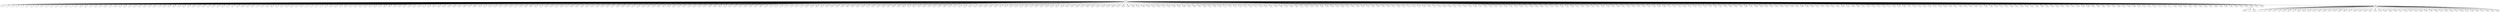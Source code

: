 digraph {
	0 [label = 0]
	1 [label = 1]
	2 [label = 2]
	3 [label = 3]
	4 [label = 4]
	5 [label = 5]
	6 [label = 6]
	7 [label = 7]
	8 [label = 8]
	9 [label = 9]
	10 [label = 10]
	11 [label = 11]
	12 [label = 12]
	13 [label = 13]
	14 [label = 14]
	15 [label = 15]
	16 [label = 16]
	17 [label = 17]
	18 [label = 18]
	19 [label = 19]
	20 [label = 20]
	21 [label = 21]
	22 [label = 22]
	23 [label = 23]
	24 [label = 24]
	25 [label = 25]
	26 [label = 26]
	27 [label = 27]
	28 [label = 28]
	29 [label = 29]
	30 [label = 30]
	31 [label = 31]
	32 [label = 32]
	33 [label = 33]
	34 [label = 34]
	35 [label = 35]
	36 [label = 36]
	37 [label = 37]
	38 [label = 38]
	39 [label = 39]
	40 [label = 40]
	41 [label = 41]
	42 [label = 42]
	43 [label = 43]
	44 [label = 44]
	45 [label = 45]
	46 [label = 46]
	47 [label = 47]
	48 [label = 48]
	49 [label = 49]
	50 [label = 50]
	51 [label = 51]
	52 [label = 52]
	53 [label = 53]
	54 [label = 54]
	55 [label = 55]
	56 [label = 56]
	57 [label = 57]
	58 [label = 58]
	59 [label = 59]
	60 [label = 60]
	61 [label = 61]
	62 [label = 62]
	63 [label = 63]
	64 [label = 64]
	65 [label = 65]
	66 [label = 66]
	67 [label = 67]
	68 [label = 68]
	69 [label = 69]
	70 [label = 70]
	71 [label = 71]
	72 [label = 72]
	73 [label = 73]
	74 [label = 74]
	75 [label = 75]
	76 [label = 76]
	77 [label = 77]
	78 [label = 78]
	79 [label = 79]
	80 [label = 80]
	81 [label = 81]
	82 [label = 82]
	83 [label = 83]
	84 [label = 84]
	85 [label = 85]
	86 [label = 86]
	87 [label = 87]
	88 [label = 88]
	89 [label = 89]
	90 [label = 90]
	91 [label = 91]
	92 [label = 92]
	93 [label = 93]
	94 [label = 94]
	95 [label = 95]
	96 [label = 96]
	97 [label = 97]
	98 [label = 98]
	99 [label = 99]
	100 [label = 100]
	101 [label = 101]
	102 [label = 102]
	103 [label = 103]
	104 [label = 104]
	105 [label = 105]
	106 [label = 106]
	107 [label = 107]
	108 [label = 108]
	109 [label = 109]
	110 [label = 110]
	111 [label = 111]
	112 [label = 112]
	113 [label = 113]
	114 [label = 114]
	115 [label = 115]
	116 [label = 116]
	117 [label = 117]
	118 [label = 118]
	119 [label = 119]
	120 [label = 120]
	121 [label = 121]
	122 [label = 122]
	123 [label = 123]
	124 [label = 124]
	125 [label = 125]
	126 [label = 126]
	127 [label = 127]
	128 [label = 128]
	129 [label = 129]
	130 [label = 130]
	131 [label = 131]
	132 [label = 132]
	133 [label = 133]
	134 [label = 134]
	135 [label = 135]
	136 [label = 136]
	137 [label = 137]
	138 [label = 138]
	139 [label = 139]
	140 [label = 140]
	141 [label = 141]
	142 [label = 142]
	143 [label = 143]
	144 [label = 144]
	145 [label = 145]
	146 [label = 146]
	147 [label = 147]
	148 [label = 148]
	149 [label = 149]
	150 [label = 150]
	151 [label = 151]
	152 [label = 152]
	153 [label = 153]
	154 [label = 154]
	155 [label = 155]
	156 [label = 156]
	157 [label = 157]
	158 [label = 158]
	159 [label = 159]
	160 [label = 160]
	161 [label = 161]
	162 [label = 162]
	163 [label = 163]
	164 [label = 164]
	165 [label = 165]
	166 [label = 166]
	167 [label = 167]
	168 [label = 168]
	169 [label = 169]
	170 [label = 170]
	171 [label = 171]
	172 [label = 172]
	173 [label = 173]
	174 [label = 174]
	175 [label = 175]
	176 [label = 176]
	177 [label = 177]
	178 [label = 178]
	179 [label = 179]
	180 [label = 180]
	181 [label = 181]
	182 [label = 182]
	183 [label = 183]
	184 [label = 184]
	185 [label = 185]
	186 [label = 186]
	187 [label = 187]
	188 [label = 188]
	189 [label = 189]
	190 [label = 190]
	191 [label = 191]
	192 [label = 192]
	193 [label = 193]
	194 [label = 194]
	195 [label = 195]
	196 [label = 196]
	197 [label = 197]
	198 [label = 198]
	199 [label = 199]
	200 [label = 200]
	201 [label = 201]
	202 [label = 202]
	203 [label = 203]
	204 [label = 204]
	205 [label = 205]
	206 [label = 206]
	207 [label = 207]
	208 [label = 208]
	209 [label = 209]
	210 [label = 210]
	211 [label = 211]
	212 [label = 212]
	213 [label = 213]
	214 [label = 214]
	215 [label = 215]
	216 [label = 216]
	217 [label = 217]
	218 [label = 218]
	219 [label = 219]
	220 [label = 220]
	221 [label = 221]
	222 [label = 222]
	223 [label = 223]
	224 [label = 224]
	225 [label = 225]
	226 [label = 226]
	227 [label = 227]
	228 [label = 228]
	229 [label = 229]
	230 [label = 230]
	231 [label = 231]
	232 [label = 232]
	233 [label = 233]
	234 [label = 234]
	235 [label = 235]
	236 [label = 236]
	237 [label = 237]
	238 [label = 238]
	239 [label = 239]
	240 [label = 240]
	241 [label = 241]
	242 [label = 242]
	243 [label = 243]
	244 [label = 244]
	245 [label = 245]
	246 [label = 246]
	247 [label = 247]
	248 [label = 248]
	249 [label = 249]
	250 [label = 250]
	251 [label = 251]
	252 [label = 252]
	253 [label = 253]
	254 [label = 254]
	255 [label = 255]
	256 [label = 256]
	257 [label = 257]
	258 [label = 258]
	259 [label = 259]
	260 [label = 260]
	261 [label = 261]
	262 [label = 262]
	263 [label = 263]
	264 [label = 264]
	265 [label = 265]
	266 [label = 266]
	267 [label = 267]
	268 [label = 268]
	269 [label = 269]
	270 [label = 270]
	271 [label = 271]
	272 [label = 272]
	273 [label = 273]
	274 [label = 274]
	275 [label = 275]
	276 [label = 276]
	277 [label = 277]
	278 [label = 278]
	279 [label = 279]
	280 [label = 280]
	281 [label = 281]
	282 [label = 282]
	283 [label = 283]
	284 [label = 284]
	285 [label = 285]
	286 [label = 286]
	287 [label = 287]
	288 [label = 288]
	289 [label = 289]
	290 [label = 290]
	291 [label = 291]
	292 [label = 292]
	293 [label = 293]
	294 [label = 294]
	295 [label = 295]
	296 [label = 296]
	297 [label = 297]
	298 [label = 298]
	299 [label = 299]
	300 [label = 300]
	301 [label = 301]
	302 [label = 302]
	303 [label = 303]
	304 [label = 304]
	305 [label = 305]
	306 [label = 306]
	307 [label = 307]
	308 [label = 308]
	309 [label = 309]
	310 [label = 310]
	311 [label = 311]
	312 [label = 312]
	313 [label = 313]
	314 [label = 314]
	315 [label = 315]
	316 [label = 316]
	317 [label = 317]
	318 [label = 318]
	319 [label = 319]
	320 [label = 320]
	321 [label = 321]
	322 [label = 322]
	323 [label = 323]
	324 [label = 324]
	325 [label = 325]
	326 [label = 326]
	327 [label = 327]
	328 [label = 328]
	329 [label = 329]
	330 [label = 330]
	331 [label = 331]
	332 [label = 332]
	333 [label = 333]
	334 [label = 334]
	335 [label = 335]
	336 [label = 336]
	337 [label = 337]
	338 [label = 338]
	339 [label = 339]
	340 [label = 340]
	341 [label = 341]
	342 [label = 342]
	343 [label = 343]
	344 [label = 344]
	345 [label = 345]
	346 [label = 346]
	347 [label = 347]
	348 [label = 348]
	349 [label = 349]
	350 [label = 350]
	351 [label = 351]
	352 [label = 352]
	353 [label = 353]
	354 [label = 354]
	355 [label = 355]
	356 [label = 356]
	357 [label = 357]
	358 [label = 358]
	359 [label = 359]
	360 [label = 360]
	361 [label = 361]
	362 [label = 362]
	363 [label = 363]
	364 [label = 364]
	365 [label = 365]
	366 [label = 366]
	367 [label = 367]
	368 [label = 368]
	369 [label = 369]
	370 [label = 370]
	371 [label = 371]
	372 [label = 372]
	373 [label = 373]
	374 [label = 374]
	375 [label = 375]
	376 [label = 376]
	377 [label = 377]
	378 [label = 378]
	379 [label = 379]
	380 [label = 380]
	381 [label = 381]
	382 [label = 382]
	383 [label = 383]
	384 [label = 384]
	385 [label = 385]
	386 [label = 386]
	387 [label = 387]
	388 [label = 388]
	389 [label = 389]
	390 [label = 390]
	391 [label = 391]
	392 [label = 392]
	393 [label = 393]
	394 [label = 394]
	395 [label = 395]
	396 [label = 396]
	397 [label = 397]
	398 [label = 398]
	399 [label = 399]
	400 [label = 400]
	401 [label = 401]
	402 [label = 402]
	403 [label = 403]
	404 [label = 404]
	405 [label = 405]
	406 [label = 406]
	407 [label = 407]
	408 [label = 408]
	409 [label = 409]
	410 [label = 410]
	411 [label = 411]
	412 [label = 412]
	413 [label = 413]
	414 [label = 414]
	415 [label = 415]
	416 [label = 416]
	417 [label = 417]
	418 [label = 418]
	419 [label = 419]
	420 [label = 420]
	421 [label = 421]
	422 [label = 422]
	423 [label = 423]
	424 [label = 424]
	425 [label = 425]
	426 [label = 426]
	427 [label = 427]
	428 [label = 428]
	429 [label = 429]
	430 [label = 430]
	431 [label = 431]
	432 [label = 432]
	433 [label = 433]
	434 [label = 434]
	435 [label = 435]
	436 [label = 436]
	437 [label = 437]
	438 [label = 438]
	439 [label = 439]
	440 [label = 440]
	441 [label = 441]
	442 [label = 442]
	443 [label = 443]
	444 [label = 444]
	445 [label = 445]
	446 [label = 446]
	447 [label = 447]
	448 [label = 448]
	449 [label = 449]
	450 [label = 450]
	451 [label = 451]
	452 [label = 452]
	453 [label = 453]
	454 [label = 454]
	455 [label = 455]
	456 [label = 456]
	457 [label = 457]
	458 [label = 458]
	459 [label = 459]
	460 [label = 460]
	461 [label = 461]
	462 [label = 462]
	463 [label = 463]
	464 [label = 464]
	465 [label = 465]
	466 [label = 466]
	467 [label = 467]
	468 [label = 468]
	469 [label = 469]
	470 [label = 470]
	471 [label = 471]
	472 [label = 472]
	473 [label = 473]
	474 [label = 474]
	475 [label = 475]
	476 [label = 476]
	477 [label = 477]
	478 [label = 478]
	479 [label = 479]
	480 [label = 480]
	481 [label = 481]
	482 [label = 482]
	483 [label = 483]
	484 [label = 484]
	485 [label = 485]
	486 [label = 486]
	487 [label = 487]
	488 [label = 488]
	489 [label = 489]
	490 [label = 490]
	491 [label = 491]
	492 [label = 492]
	493 [label = 493]
	494 [label = 494]
	495 [label = 495]
	496 [label = 496]
	497 [label = 497]
	498 [label = 498]
	499 [label = 499]
	241->1;
	241->2;
	241->5;
	241->11;
	241->14;
	241->20;
	241->28;
	241->29;
	241->44;
	241->45;
	241->51;
	241->52;
	241->54;
	241->56;
	241->60;
	241->67;
	241->83;
	241->84;
	241->85;
	241->87;
	241->90;
	241->93;
	241->96;
	241->98;
	241->101;
	241->114;
	241->127;
	241->141;
	241->143;
	241->145;
	241->152;
	241->170;
	241->179;
	241->192;
	241->193;
	241->204;
	241->207;
	241->212;
	241->215;
	241->216;
	241->220;
	241->223;
	241->224;
	241->225;
	241->235;
	241->246;
	241->247;
	241->249;
	241->250;
	241->251;
	241->252;
	241->255;
	241->257;
	241->258;
	241->259;
	241->260;
	241->262;
	241->263;
	241->265;
	241->268;
	241->269;
	241->272;
	241->274;
	241->275;
	241->276;
	241->277;
	241->280;
	241->281;
	241->282;
	241->283;
	241->285;
	241->286;
	241->287;
	241->288;
	241->289;
	241->291;
	241->294;
	241->296;
	241->297;
	241->299;
	241->300;
	241->302;
	241->303;
	241->304;
	241->309;
	241->312;
	241->316;
	241->317;
	241->318;
	241->320;
	241->321;
	241->325;
	241->327;
	241->328;
	241->329;
	241->332;
	241->333;
	241->334;
	241->336;
	241->339;
	241->340;
	241->341;
	241->343;
	241->345;
	241->346;
	241->347;
	241->348;
	241->351;
	241->352;
	241->356;
	241->357;
	241->358;
	241->360;
	241->362;
	241->363;
	241->364;
	241->365;
	241->371;
	241->372;
	241->375;
	241->376;
	241->378;
	241->381;
	241->382;
	241->383;
	241->384;
	241->385;
	241->387;
	241->389;
	241->390;
	241->391;
	241->395;
	241->397;
	241->398;
	241->399;
	241->400;
	241->401;
	241->403;
	241->404;
	241->405;
	241->407;
	241->408;
	241->409;
	241->412;
	241->413;
	241->414;
	241->415;
	241->416;
	241->417;
	241->419;
	241->420;
	241->421;
	241->422;
	241->423;
	241->424;
	241->425;
	241->427;
	241->428;
	241->429;
	241->430;
	241->431;
	241->433;
	241->435;
	241->436;
	241->437;
	241->438;
	241->439;
	241->441;
	241->442;
	241->443;
	241->444;
	241->445;
	241->446;
	241->447;
	241->450;
	241->451;
	241->452;
	241->455;
	241->457;
	241->458;
	241->461;
	241->462;
	241->464;
	241->465;
	241->467;
	241->468;
	241->469;
	241->470;
	241->472;
	241->475;
	241->476;
	241->477;
	241->478;
	241->480;
	241->481;
	241->482;
	241->483;
	241->485;
	241->486;
	241->487;
	241->489;
	241->492;
	241->493;
	241->494;
	241->497;
	241->498;
	241->0;
	241->3;
	241->4;
	241->6;
	241->9;
	241->10;
	241->12;
	241->13;
	241->15;
	241->17;
	241->18;
	241->19;
	241->21;
	241->24;
	241->25;
	241->26;
	241->27;
	241->30;
	241->31;
	241->32;
	241->33;
	241->34;
	241->35;
	241->36;
	241->37;
	241->38;
	241->39;
	241->40;
	241->41;
	241->42;
	241->43;
	241->46;
	241->47;
	241->48;
	241->49;
	241->50;
	241->53;
	241->55;
	241->57;
	241->58;
	241->59;
	241->61;
	241->62;
	241->63;
	241->64;
	241->68;
	241->71;
	241->72;
	241->73;
	241->74;
	241->75;
	241->76;
	241->78;
	241->79;
	241->80;
	241->81;
	241->82;
	241->86;
	241->89;
	241->91;
	241->92;
	241->94;
	241->95;
	241->97;
	241->99;
	241->100;
	241->103;
	241->104;
	241->105;
	241->106;
	241->107;
	241->109;
	241->110;
	241->111;
	241->112;
	241->113;
	241->115;
	241->116;
	241->117;
	241->118;
	241->119;
	241->120;
	241->121;
	241->122;
	241->123;
	241->124;
	241->125;
	241->126;
	241->128;
	241->129;
	241->130;
	241->131;
	241->133;
	241->134;
	241->135;
	241->136;
	241->137;
	241->138;
	241->139;
	241->140;
	241->142;
	241->144;
	241->146;
	241->147;
	241->148;
	241->149;
	241->150;
	241->153;
	241->154;
	241->155;
	241->157;
	241->158;
	241->159;
	241->160;
	241->161;
	241->162;
	241->163;
	241->164;
	241->165;
	241->166;
	241->167;
	241->168;
	241->171;
	241->172;
	241->173;
	241->174;
	241->175;
	241->176;
	241->177;
	241->178;
	241->180;
	241->181;
	241->182;
	241->183;
	241->184;
	241->185;
	241->186;
	241->188;
	241->189;
	241->190;
	241->191;
	241->194;
	241->195;
	241->196;
	241->199;
	241->200;
	241->201;
	241->202;
	241->203;
	241->205;
	241->208;
	241->209;
	241->210;
	241->211;
	241->213;
	241->214;
	241->218;
	241->219;
	241->221;
	241->222;
	241->226;
	241->227;
	241->228;
	241->229;
	241->230;
	241->231;
	241->232;
	241->233;
	241->234;
	241->236;
	241->237;
	241->238;
	241->240;
	241->242;
	241->244;
	241->245;
	241->248;
	241->253;
	241->254;
	241->264;
	241->266;
	241->267;
	241->271;
	241->273;
	241->278;
	241->284;
	241->290;
	241->293;
	241->295;
	241->298;
	241->301;
	241->306;
	241->307;
	241->310;
	241->313;
	241->314;
	241->315;
	241->319;
	241->322;
	241->323;
	241->326;
	241->330;
	241->331;
	241->337;
	241->338;
	241->342;
	241->344;
	241->349;
	241->350;
	241->354;
	241->355;
	241->366;
	241->369;
	241->373;
	241->374;
	241->377;
	241->379;
	241->380;
	241->386;
	241->388;
	241->393;
	241->394;
	241->396;
	241->402;
	241->406;
	241->418;
	241->434;
	241->440;
	241->449;
	241->453;
	241->456;
	241->459;
	241->460;
	241->463;
	241->466;
	241->473;
	241->474;
	241->490;
	241->491;
	241->495;
	241->496;
	241->499;
	499->7;
	499->70;
	499->108;
	499->197;
	499->198;
	499->217;
	499->279;
	499->292;
	499->305;
	499->311;
	499->324;
	499->392;
	499->410;
	499->448;
	499->8;
	499->16;
	499->22;
	499->23;
	499->65;
	499->66;
	499->88;
	499->132;
	499->151;
	499->156;
	499->169;
	499->187;
	499->206;
	499->239;
	499->243;
	499->256;
	499->261;
	499->270;
	499->308;
	499->335;
	499->353;
	499->359;
	499->361;
	499->367;
	499->368;
	499->370;
	499->411;
	499->426;
	499->432;
	499->454;
	499->471;
	499->479;
	499->484;
	499->488;
	496->77;
	496->69;
	496->102;
}